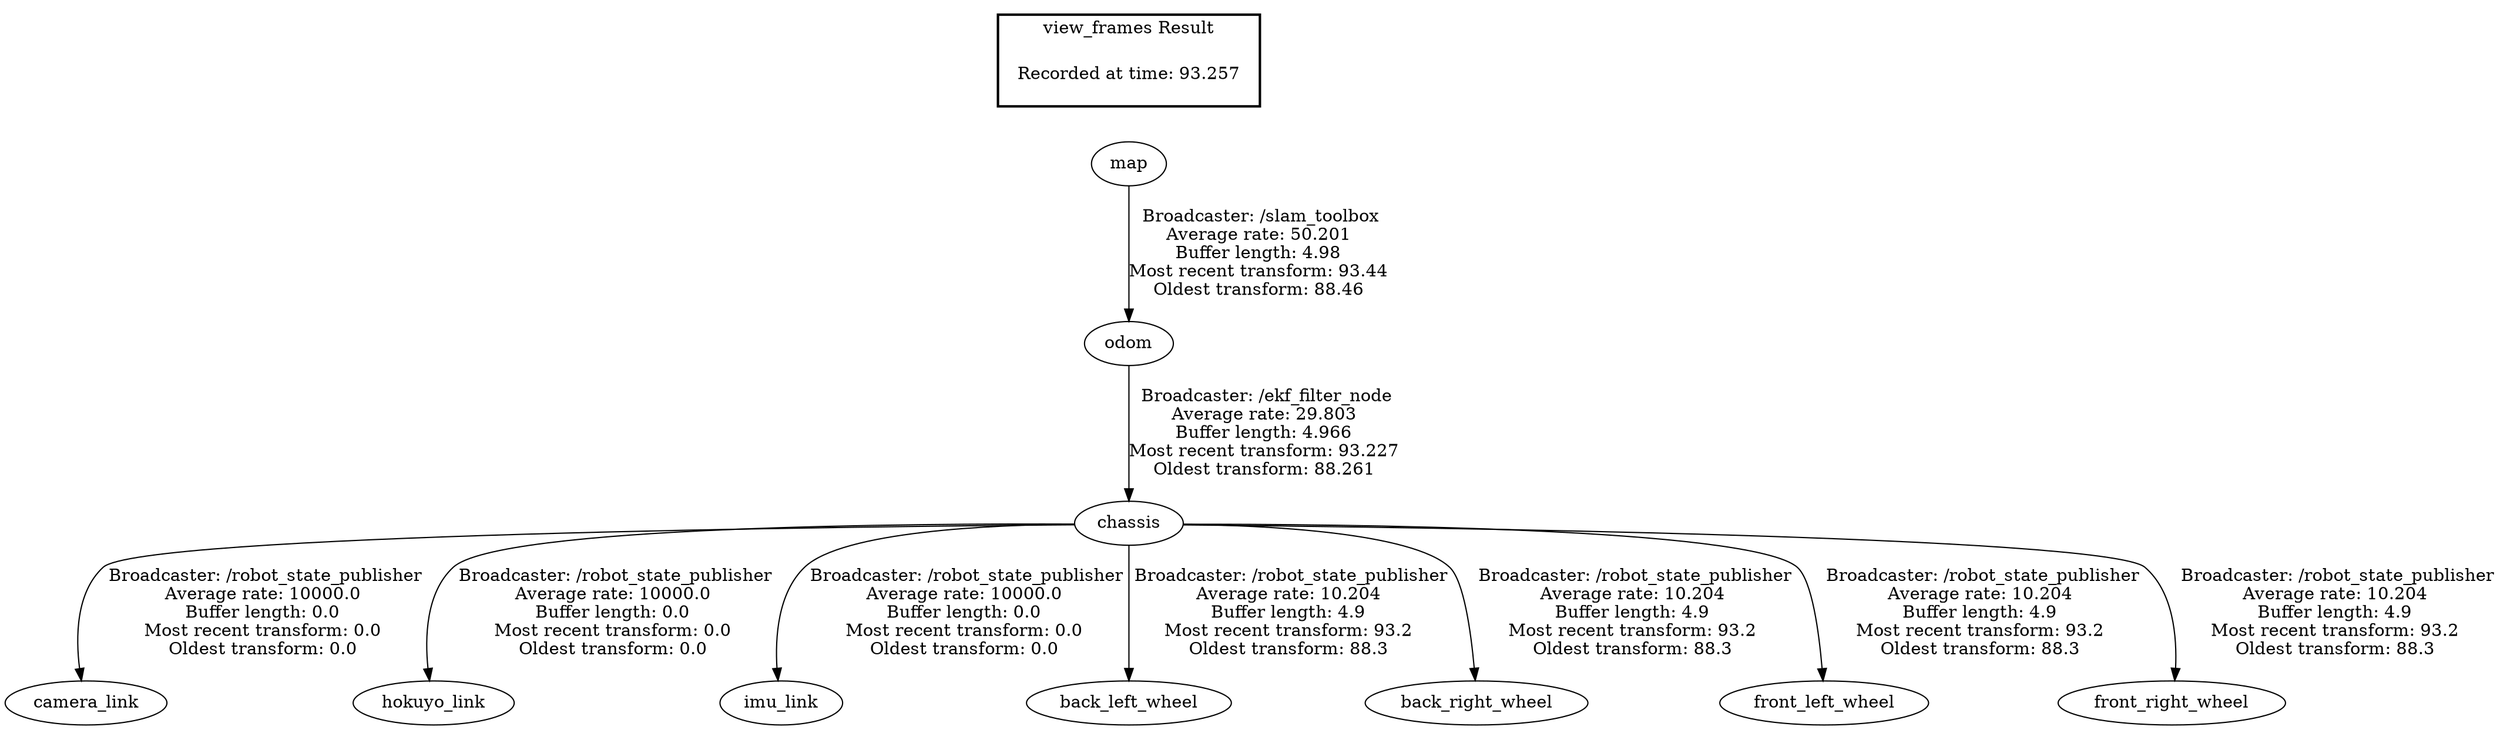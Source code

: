 digraph G {
"chassis" -> "camera_link"[label=" Broadcaster: /robot_state_publisher\nAverage rate: 10000.0\nBuffer length: 0.0\nMost recent transform: 0.0\nOldest transform: 0.0\n"];
"odom" -> "chassis"[label=" Broadcaster: /ekf_filter_node\nAverage rate: 29.803\nBuffer length: 4.966\nMost recent transform: 93.227\nOldest transform: 88.261\n"];
"chassis" -> "hokuyo_link"[label=" Broadcaster: /robot_state_publisher\nAverage rate: 10000.0\nBuffer length: 0.0\nMost recent transform: 0.0\nOldest transform: 0.0\n"];
"chassis" -> "imu_link"[label=" Broadcaster: /robot_state_publisher\nAverage rate: 10000.0\nBuffer length: 0.0\nMost recent transform: 0.0\nOldest transform: 0.0\n"];
"map" -> "odom"[label=" Broadcaster: /slam_toolbox\nAverage rate: 50.201\nBuffer length: 4.98\nMost recent transform: 93.44\nOldest transform: 88.46\n"];
"chassis" -> "back_left_wheel"[label=" Broadcaster: /robot_state_publisher\nAverage rate: 10.204\nBuffer length: 4.9\nMost recent transform: 93.2\nOldest transform: 88.3\n"];
"chassis" -> "back_right_wheel"[label=" Broadcaster: /robot_state_publisher\nAverage rate: 10.204\nBuffer length: 4.9\nMost recent transform: 93.2\nOldest transform: 88.3\n"];
"chassis" -> "front_left_wheel"[label=" Broadcaster: /robot_state_publisher\nAverage rate: 10.204\nBuffer length: 4.9\nMost recent transform: 93.2\nOldest transform: 88.3\n"];
"chassis" -> "front_right_wheel"[label=" Broadcaster: /robot_state_publisher\nAverage rate: 10.204\nBuffer length: 4.9\nMost recent transform: 93.2\nOldest transform: 88.3\n"];
edge [style=invis];
 subgraph cluster_legend { style=bold; color=black; label ="view_frames Result";
"Recorded at time: 93.257"[ shape=plaintext ] ;
}->"map";
}